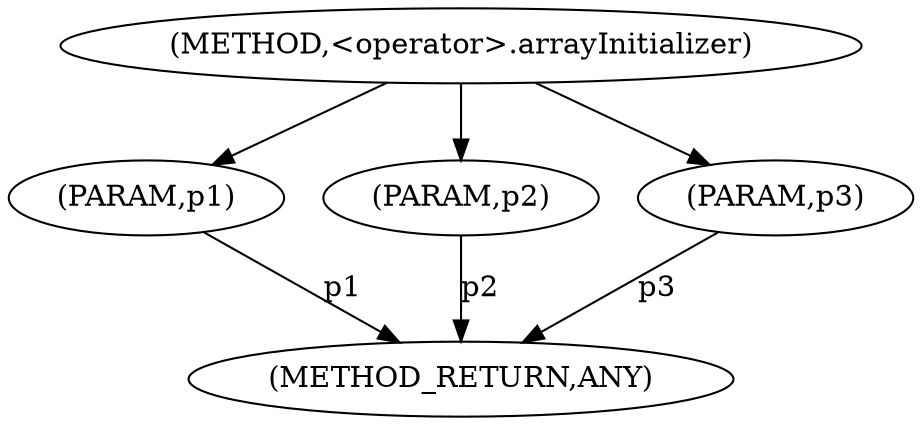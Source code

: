 digraph "&lt;operator&gt;.arrayInitializer" {  
"344" [label = <(METHOD,&lt;operator&gt;.arrayInitializer)> ]
"349" [label = <(METHOD_RETURN,ANY)> ]
"345" [label = <(PARAM,p1)> ]
"346" [label = <(PARAM,p2)> ]
"347" [label = <(PARAM,p3)> ]
  "345" -> "349"  [ label = "p1"] 
  "346" -> "349"  [ label = "p2"] 
  "347" -> "349"  [ label = "p3"] 
  "344" -> "345" 
  "344" -> "346" 
  "344" -> "347" 
}

